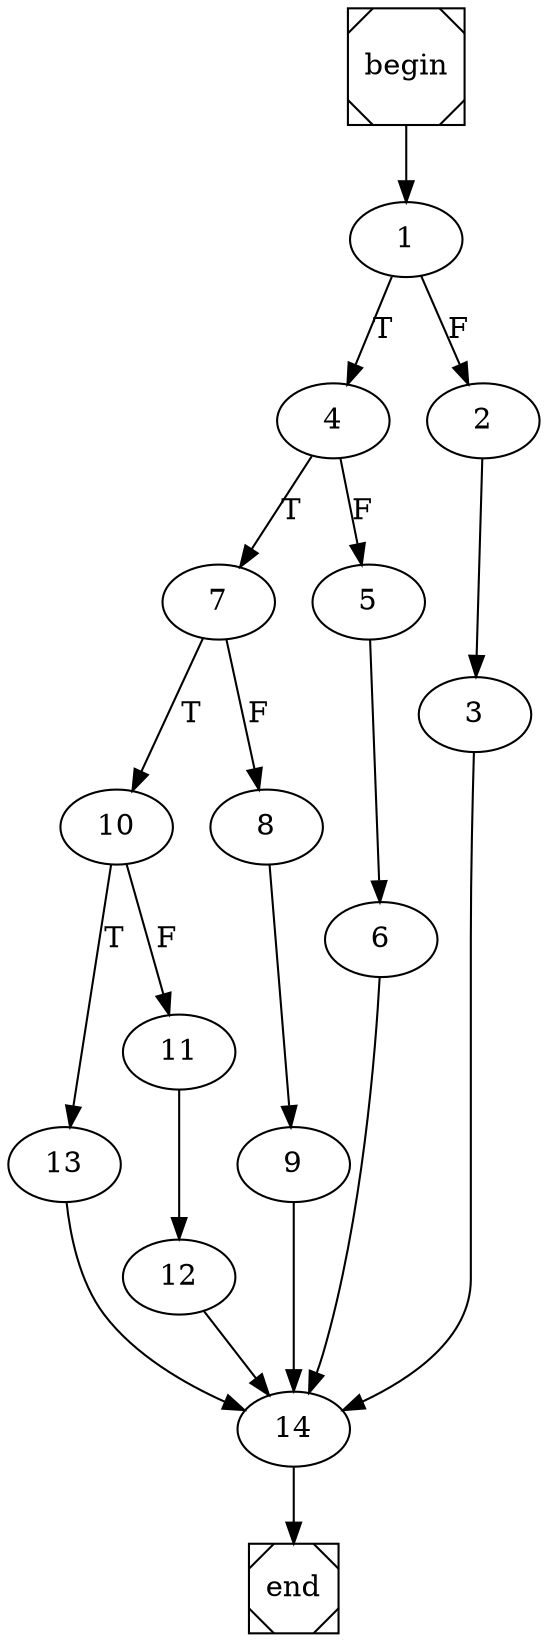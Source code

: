 digraph cfg {
	begin [shape=Msquare];
	end [shape=Msquare];
	begin -> 1;	1 -> 4[label=T];	1 -> 2[label=F];	2 -> 3;	3 -> 14;	4 -> 7[label=T];	4 -> 5[label=F];	5 -> 6;	6 -> 14;	7 -> 10[label=T];	7 -> 8[label=F];	8 -> 9;	9 -> 14;	10 -> 13[label=T];	10 -> 11[label=F];	11 -> 12;	12 -> 14;	13 -> 14;	14 -> end;}
